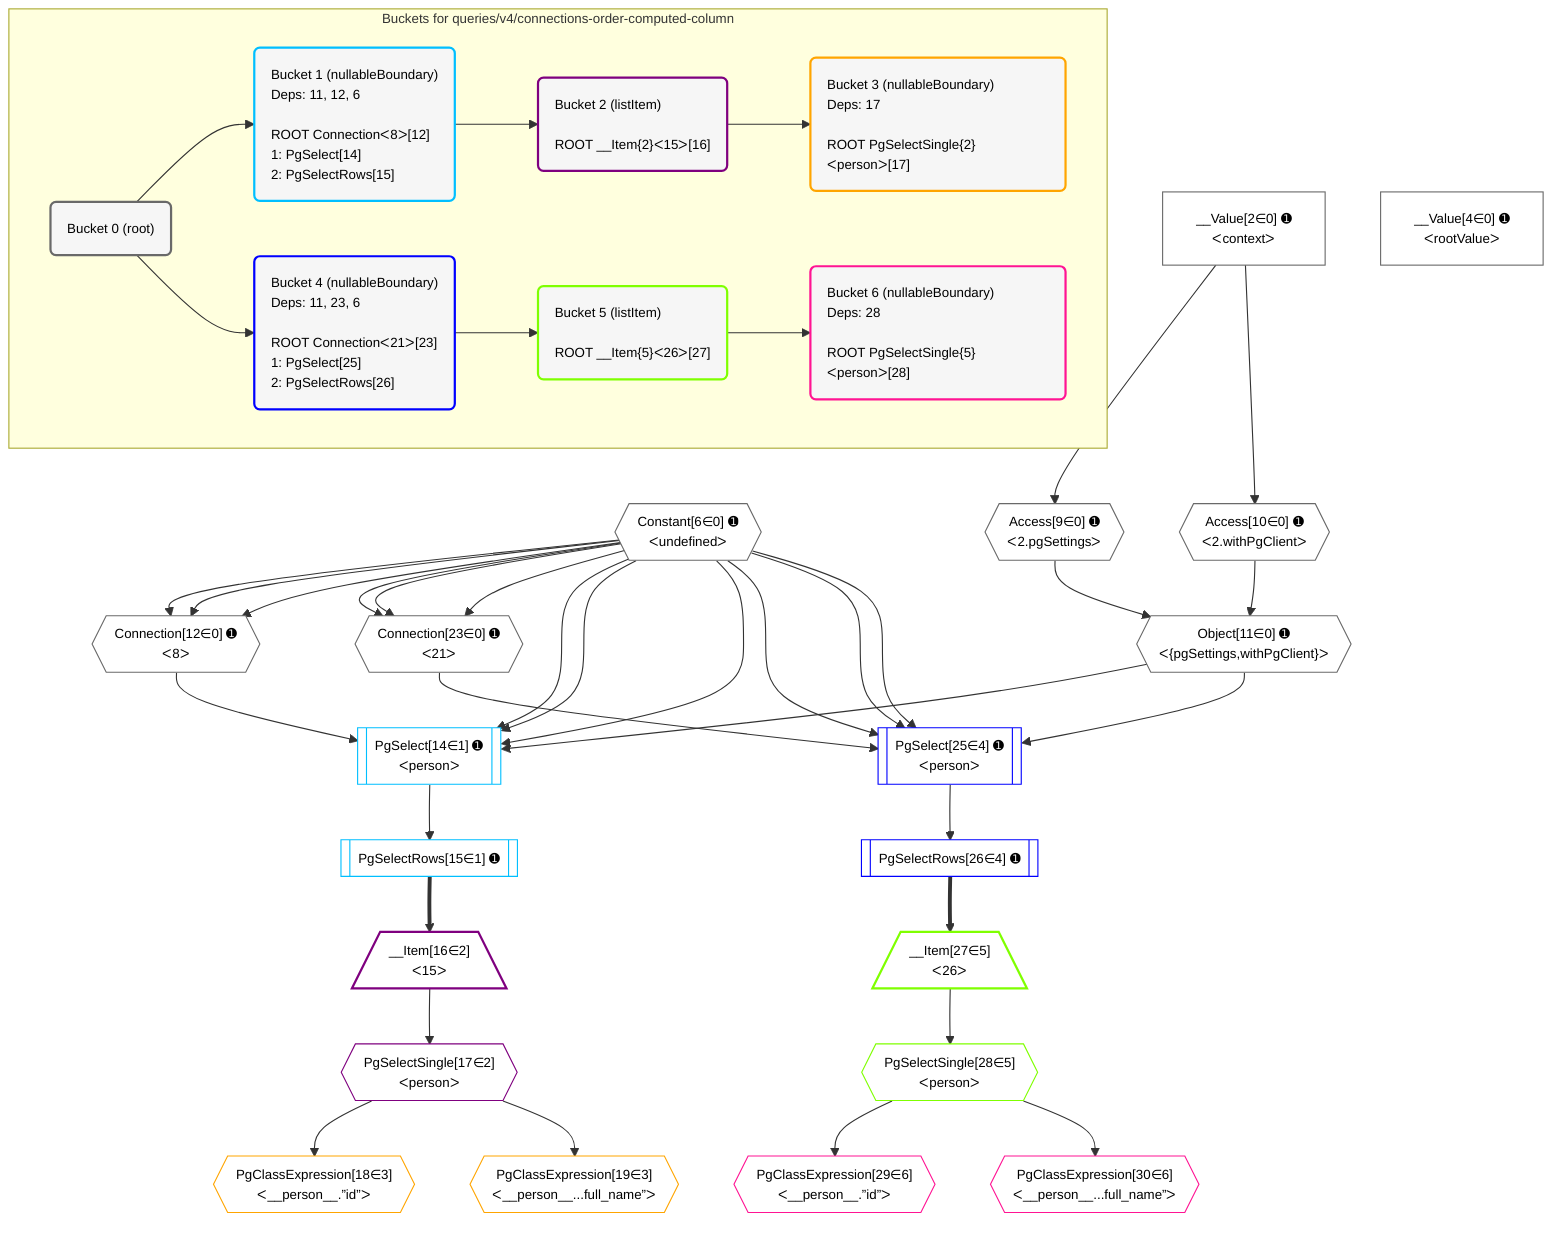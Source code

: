 %%{init: {'themeVariables': { 'fontSize': '12px'}}}%%
graph TD
    classDef path fill:#eee,stroke:#000,color:#000
    classDef plan fill:#fff,stroke-width:1px,color:#000
    classDef itemplan fill:#fff,stroke-width:2px,color:#000
    classDef unbatchedplan fill:#dff,stroke-width:1px,color:#000
    classDef sideeffectplan fill:#fcc,stroke-width:2px,color:#000
    classDef bucket fill:#f6f6f6,color:#000,stroke-width:2px,text-align:left


    %% plan dependencies
    Connection12{{"Connection[12∈0] ➊<br />ᐸ8ᐳ"}}:::plan
    Constant6{{"Constant[6∈0] ➊<br />ᐸundefinedᐳ"}}:::plan
    Constant6 & Constant6 & Constant6 --> Connection12
    Connection23{{"Connection[23∈0] ➊<br />ᐸ21ᐳ"}}:::plan
    Constant6 & Constant6 & Constant6 --> Connection23
    Object11{{"Object[11∈0] ➊<br />ᐸ{pgSettings,withPgClient}ᐳ"}}:::plan
    Access9{{"Access[9∈0] ➊<br />ᐸ2.pgSettingsᐳ"}}:::plan
    Access10{{"Access[10∈0] ➊<br />ᐸ2.withPgClientᐳ"}}:::plan
    Access9 & Access10 --> Object11
    __Value2["__Value[2∈0] ➊<br />ᐸcontextᐳ"]:::plan
    __Value2 --> Access9
    __Value2 --> Access10
    __Value4["__Value[4∈0] ➊<br />ᐸrootValueᐳ"]:::plan
    PgSelect14[["PgSelect[14∈1] ➊<br />ᐸpersonᐳ"]]:::plan
    Object11 & Connection12 & Constant6 & Constant6 & Constant6 --> PgSelect14
    PgSelectRows15[["PgSelectRows[15∈1] ➊"]]:::plan
    PgSelect14 --> PgSelectRows15
    __Item16[/"__Item[16∈2]<br />ᐸ15ᐳ"\]:::itemplan
    PgSelectRows15 ==> __Item16
    PgSelectSingle17{{"PgSelectSingle[17∈2]<br />ᐸpersonᐳ"}}:::plan
    __Item16 --> PgSelectSingle17
    PgClassExpression18{{"PgClassExpression[18∈3]<br />ᐸ__person__.”id”ᐳ"}}:::plan
    PgSelectSingle17 --> PgClassExpression18
    PgClassExpression19{{"PgClassExpression[19∈3]<br />ᐸ__person__...full_name”ᐳ"}}:::plan
    PgSelectSingle17 --> PgClassExpression19
    PgSelect25[["PgSelect[25∈4] ➊<br />ᐸpersonᐳ"]]:::plan
    Object11 & Connection23 & Constant6 & Constant6 & Constant6 --> PgSelect25
    PgSelectRows26[["PgSelectRows[26∈4] ➊"]]:::plan
    PgSelect25 --> PgSelectRows26
    __Item27[/"__Item[27∈5]<br />ᐸ26ᐳ"\]:::itemplan
    PgSelectRows26 ==> __Item27
    PgSelectSingle28{{"PgSelectSingle[28∈5]<br />ᐸpersonᐳ"}}:::plan
    __Item27 --> PgSelectSingle28
    PgClassExpression29{{"PgClassExpression[29∈6]<br />ᐸ__person__.”id”ᐳ"}}:::plan
    PgSelectSingle28 --> PgClassExpression29
    PgClassExpression30{{"PgClassExpression[30∈6]<br />ᐸ__person__...full_name”ᐳ"}}:::plan
    PgSelectSingle28 --> PgClassExpression30

    %% define steps

    subgraph "Buckets for queries/v4/connections-order-computed-column"
    Bucket0("Bucket 0 (root)"):::bucket
    classDef bucket0 stroke:#696969
    class Bucket0,__Value2,__Value4,Constant6,Access9,Access10,Object11,Connection12,Connection23 bucket0
    Bucket1("Bucket 1 (nullableBoundary)<br />Deps: 11, 12, 6<br /><br />ROOT Connectionᐸ8ᐳ[12]<br />1: PgSelect[14]<br />2: PgSelectRows[15]"):::bucket
    classDef bucket1 stroke:#00bfff
    class Bucket1,PgSelect14,PgSelectRows15 bucket1
    Bucket2("Bucket 2 (listItem)<br /><br />ROOT __Item{2}ᐸ15ᐳ[16]"):::bucket
    classDef bucket2 stroke:#7f007f
    class Bucket2,__Item16,PgSelectSingle17 bucket2
    Bucket3("Bucket 3 (nullableBoundary)<br />Deps: 17<br /><br />ROOT PgSelectSingle{2}ᐸpersonᐳ[17]"):::bucket
    classDef bucket3 stroke:#ffa500
    class Bucket3,PgClassExpression18,PgClassExpression19 bucket3
    Bucket4("Bucket 4 (nullableBoundary)<br />Deps: 11, 23, 6<br /><br />ROOT Connectionᐸ21ᐳ[23]<br />1: PgSelect[25]<br />2: PgSelectRows[26]"):::bucket
    classDef bucket4 stroke:#0000ff
    class Bucket4,PgSelect25,PgSelectRows26 bucket4
    Bucket5("Bucket 5 (listItem)<br /><br />ROOT __Item{5}ᐸ26ᐳ[27]"):::bucket
    classDef bucket5 stroke:#7fff00
    class Bucket5,__Item27,PgSelectSingle28 bucket5
    Bucket6("Bucket 6 (nullableBoundary)<br />Deps: 28<br /><br />ROOT PgSelectSingle{5}ᐸpersonᐳ[28]"):::bucket
    classDef bucket6 stroke:#ff1493
    class Bucket6,PgClassExpression29,PgClassExpression30 bucket6
    Bucket0 --> Bucket1 & Bucket4
    Bucket1 --> Bucket2
    Bucket2 --> Bucket3
    Bucket4 --> Bucket5
    Bucket5 --> Bucket6
    end
